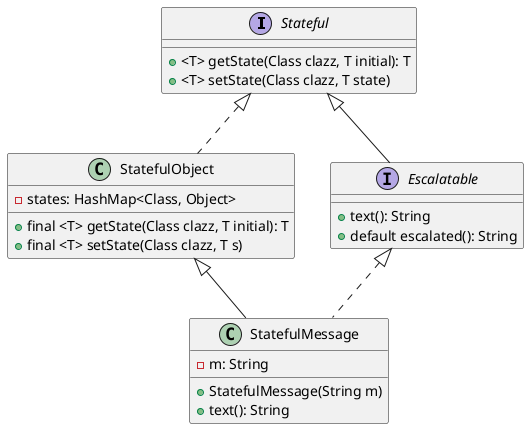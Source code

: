 @startuml

interface Stateful {
	+ <T> getState(Class clazz, T initial): T
	+ <T> setState(Class clazz, T state)
}

class StatefulObject implements Stateful {
	- states: HashMap<Class, Object>
	+ final <T> getState(Class clazz, T initial): T
	+ final <T> setState(Class clazz, T s)
}

interface Escalatable extends Stateful {
	+ text(): String
	+ default escalated(): String
}

class StatefulMessage extends StatefulObject implements Escalatable {
	- m: String
	+ StatefulMessage(String m)
	+ text(): String
}


@enduml
